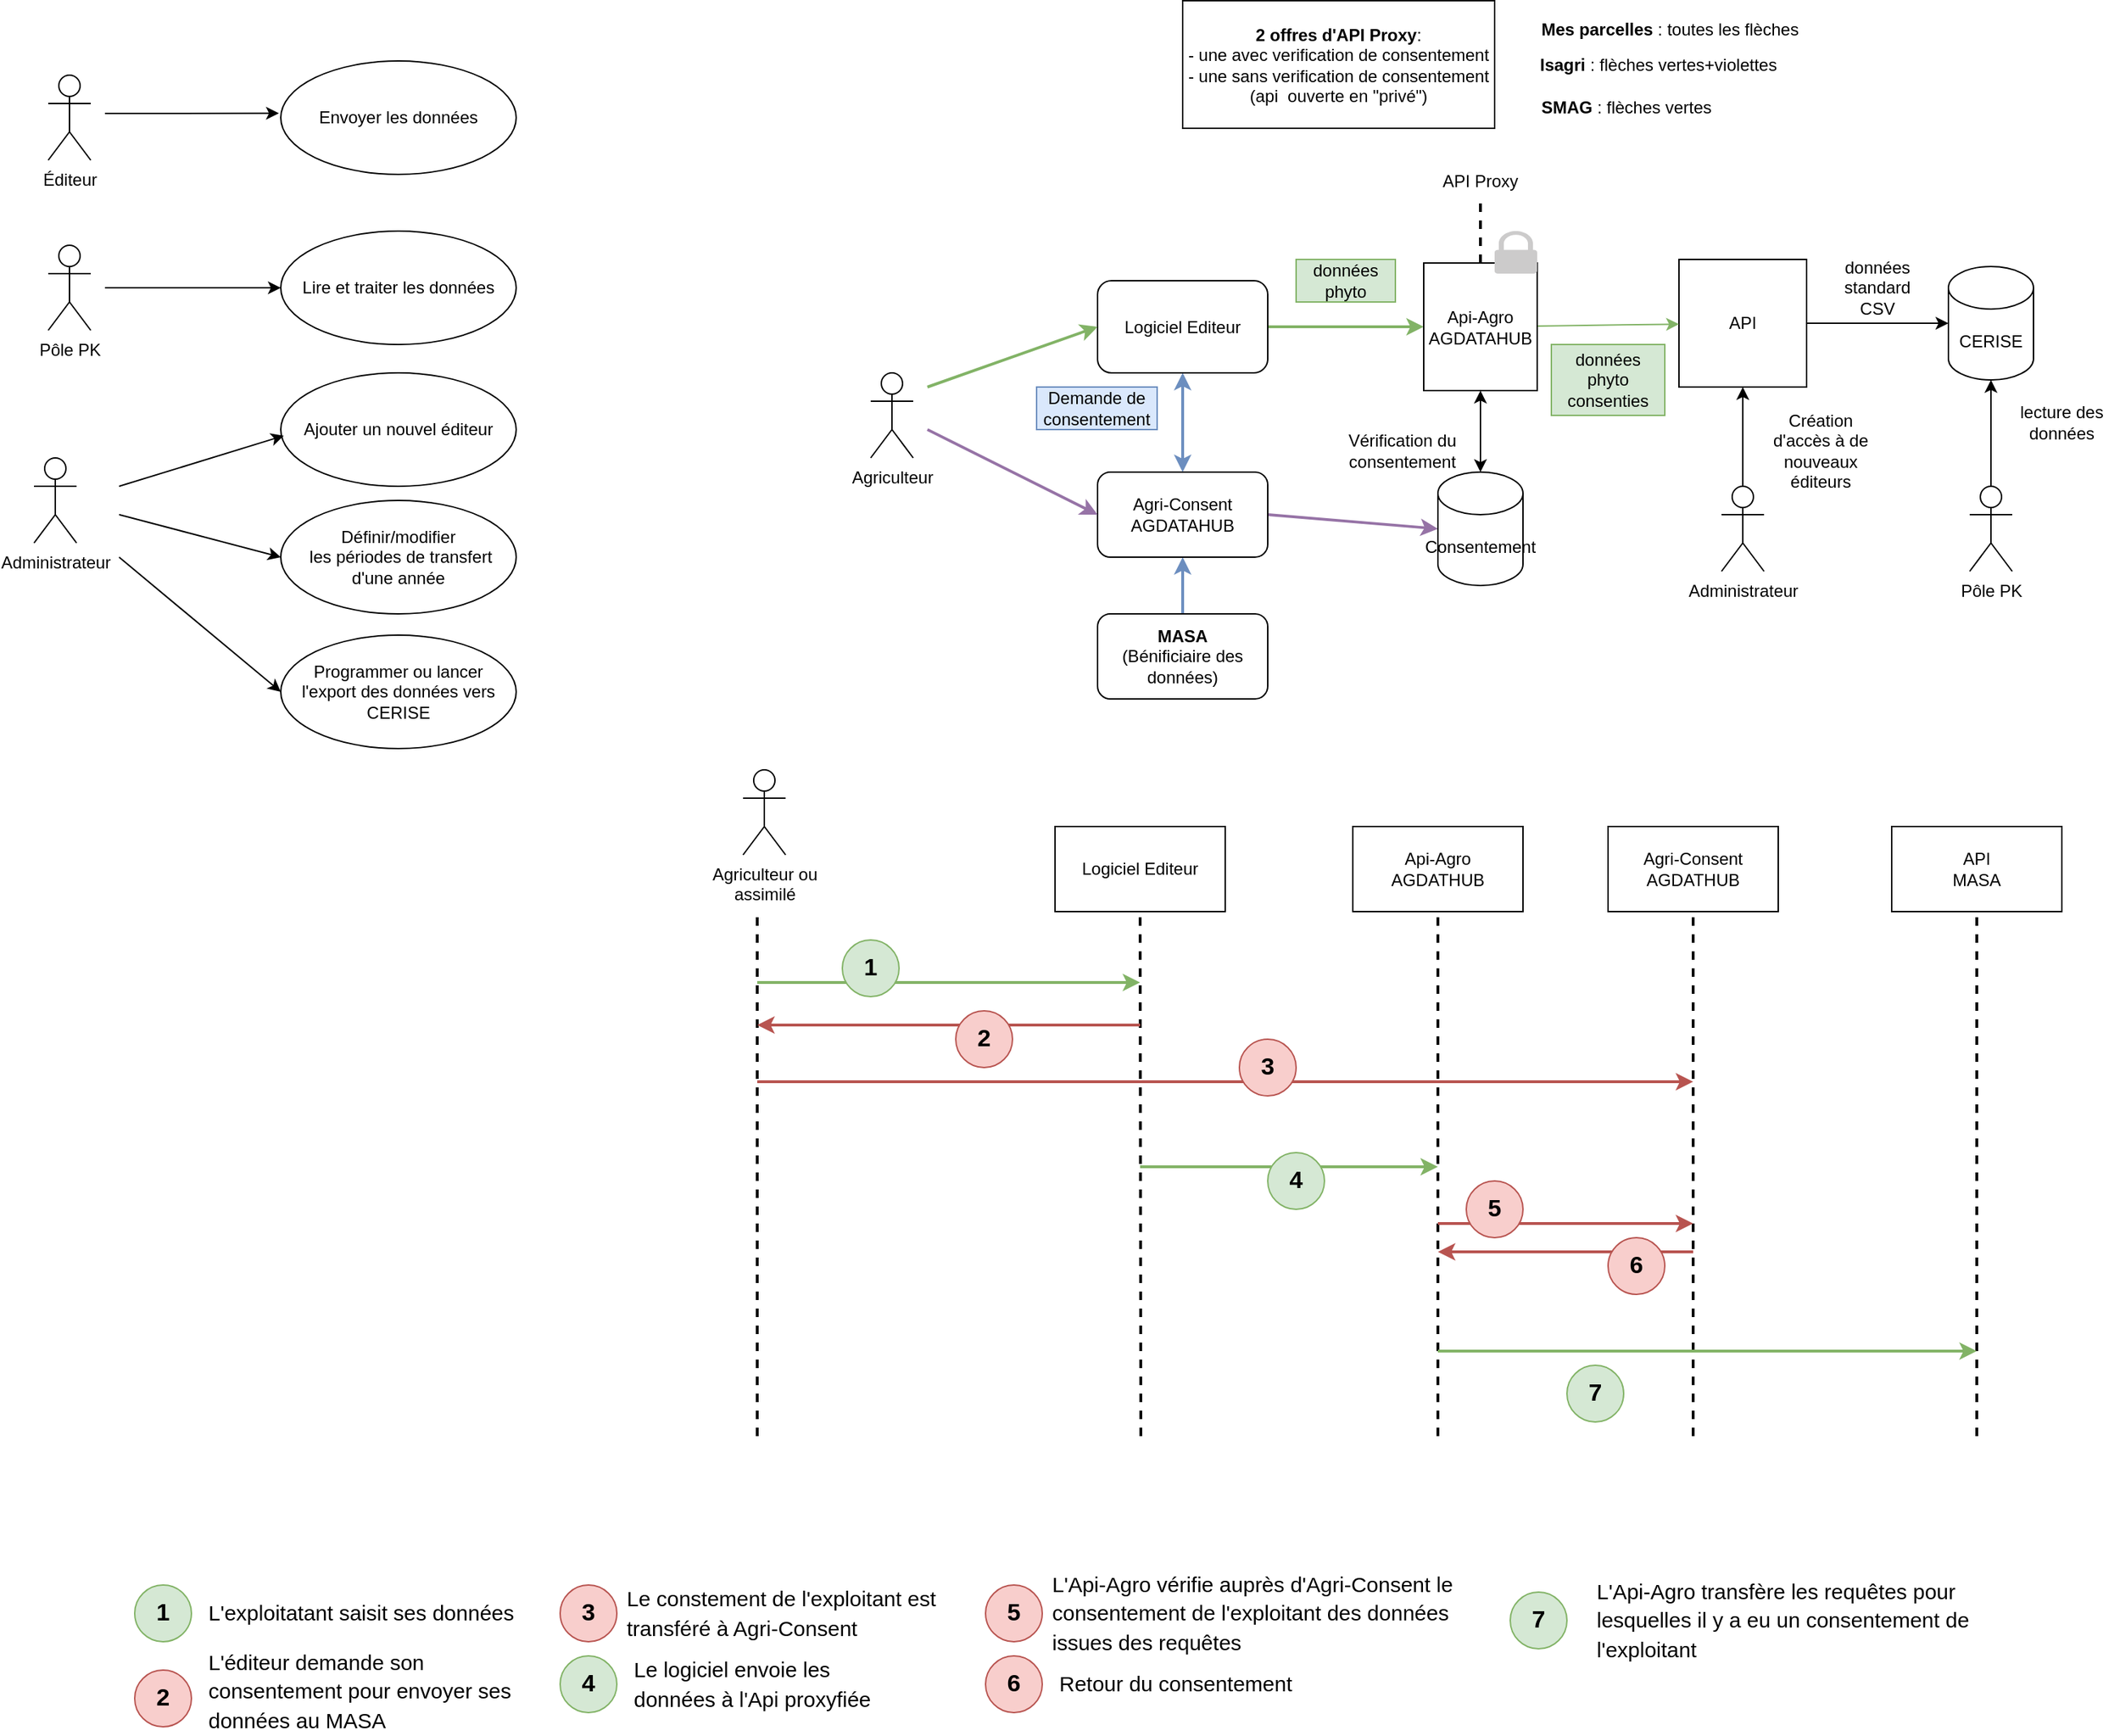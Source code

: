 <mxfile version="20.7.3" type="github"><diagram id="8AWTnWIUCFOzMyRznTNa" name="Page-1"><mxGraphModel dx="1687" dy="936" grid="1" gridSize="10" guides="1" tooltips="1" connect="1" arrows="1" fold="1" page="1" pageScale="1" pageWidth="827" pageHeight="1169" math="0" shadow="0"><root><mxCell id="0"/><mxCell id="1" parent="0"/><mxCell id="UT3ZYnlgsG7LeVWoG45i-1" value="Éditeur" style="shape=umlActor;verticalLabelPosition=bottom;verticalAlign=top;html=1;outlineConnect=0;" parent="1" vertex="1"><mxGeometry x="130" y="110" width="30" height="60" as="geometry"/></mxCell><mxCell id="UT3ZYnlgsG7LeVWoG45i-6" value="Pôle PK" style="shape=umlActor;verticalLabelPosition=bottom;verticalAlign=top;html=1;outlineConnect=0;" parent="1" vertex="1"><mxGeometry x="130" y="230" width="30" height="60" as="geometry"/></mxCell><mxCell id="UT3ZYnlgsG7LeVWoG45i-7" value="Administrateur" style="shape=umlActor;verticalLabelPosition=bottom;verticalAlign=top;html=1;outlineConnect=0;" parent="1" vertex="1"><mxGeometry x="120" y="380" width="30" height="60" as="geometry"/></mxCell><mxCell id="UT3ZYnlgsG7LeVWoG45i-8" value="Envoyer les données" style="ellipse;whiteSpace=wrap;html=1;" parent="1" vertex="1"><mxGeometry x="294" y="100" width="166" height="80" as="geometry"/></mxCell><mxCell id="UT3ZYnlgsG7LeVWoG45i-9" value="Lire et traiter les données" style="ellipse;whiteSpace=wrap;html=1;" parent="1" vertex="1"><mxGeometry x="294" y="220" width="166" height="80" as="geometry"/></mxCell><mxCell id="UT3ZYnlgsG7LeVWoG45i-10" value="Ajouter un nouvel éditeur" style="ellipse;whiteSpace=wrap;html=1;" parent="1" vertex="1"><mxGeometry x="294" y="320" width="166" height="80" as="geometry"/></mxCell><mxCell id="UT3ZYnlgsG7LeVWoG45i-11" value="Définir/modifier&lt;br&gt;&amp;nbsp;les périodes de transfert d'une année" style="ellipse;whiteSpace=wrap;html=1;" parent="1" vertex="1"><mxGeometry x="294" y="410" width="166" height="80" as="geometry"/></mxCell><mxCell id="UT3ZYnlgsG7LeVWoG45i-16" value="" style="endArrow=classic;html=1;rounded=0;entryX=-0.008;entryY=0.461;entryDx=0;entryDy=0;entryPerimeter=0;" parent="1" target="UT3ZYnlgsG7LeVWoG45i-8" edge="1"><mxGeometry width="50" height="50" relative="1" as="geometry"><mxPoint x="170" y="137" as="sourcePoint"/><mxPoint x="280" y="250" as="targetPoint"/></mxGeometry></mxCell><mxCell id="UT3ZYnlgsG7LeVWoG45i-17" value="" style="endArrow=classic;html=1;rounded=0;entryX=0;entryY=0.5;entryDx=0;entryDy=0;" parent="1" target="UT3ZYnlgsG7LeVWoG45i-9" edge="1"><mxGeometry width="50" height="50" relative="1" as="geometry"><mxPoint x="170" y="260" as="sourcePoint"/><mxPoint x="280" y="250" as="targetPoint"/></mxGeometry></mxCell><mxCell id="UT3ZYnlgsG7LeVWoG45i-18" value="" style="endArrow=classic;html=1;rounded=0;entryX=0.013;entryY=0.554;entryDx=0;entryDy=0;entryPerimeter=0;" parent="1" target="UT3ZYnlgsG7LeVWoG45i-10" edge="1"><mxGeometry width="50" height="50" relative="1" as="geometry"><mxPoint x="180" y="400" as="sourcePoint"/><mxPoint x="280" y="250" as="targetPoint"/></mxGeometry></mxCell><mxCell id="UT3ZYnlgsG7LeVWoG45i-19" value="" style="endArrow=classic;html=1;rounded=0;entryX=0;entryY=0.5;entryDx=0;entryDy=0;" parent="1" target="UT3ZYnlgsG7LeVWoG45i-11" edge="1"><mxGeometry width="50" height="50" relative="1" as="geometry"><mxPoint x="180" y="420" as="sourcePoint"/><mxPoint x="280" y="250" as="targetPoint"/></mxGeometry></mxCell><mxCell id="UT3ZYnlgsG7LeVWoG45i-23" value="Programmer ou lancer &lt;br&gt;l'export des données vers CERISE" style="ellipse;whiteSpace=wrap;html=1;" parent="1" vertex="1"><mxGeometry x="294" y="505" width="166" height="80" as="geometry"/></mxCell><mxCell id="UT3ZYnlgsG7LeVWoG45i-24" value="" style="endArrow=classic;html=1;rounded=0;entryX=0;entryY=0.5;entryDx=0;entryDy=0;" parent="1" target="UT3ZYnlgsG7LeVWoG45i-23" edge="1"><mxGeometry width="50" height="50" relative="1" as="geometry"><mxPoint x="180" y="450" as="sourcePoint"/><mxPoint x="470" y="390" as="targetPoint"/></mxGeometry></mxCell><mxCell id="UT3ZYnlgsG7LeVWoG45i-26" value="Pôle PK" style="shape=umlActor;verticalLabelPosition=bottom;verticalAlign=top;html=1;outlineConnect=0;" parent="1" vertex="1"><mxGeometry x="1485" y="400" width="30" height="60" as="geometry"/></mxCell><mxCell id="UT3ZYnlgsG7LeVWoG45i-27" value="Administrateur" style="shape=umlActor;verticalLabelPosition=bottom;verticalAlign=top;html=1;outlineConnect=0;" parent="1" vertex="1"><mxGeometry x="1310" y="400" width="30" height="60" as="geometry"/></mxCell><mxCell id="UT3ZYnlgsG7LeVWoG45i-28" value="CERISE" style="shape=cylinder3;whiteSpace=wrap;html=1;boundedLbl=1;backgroundOutline=1;size=15;" parent="1" vertex="1"><mxGeometry x="1470" y="245" width="60" height="80" as="geometry"/></mxCell><mxCell id="UT3ZYnlgsG7LeVWoG45i-29" value="API" style="rounded=0;whiteSpace=wrap;html=1;" parent="1" vertex="1"><mxGeometry x="1280" y="240" width="90" height="90" as="geometry"/></mxCell><mxCell id="UT3ZYnlgsG7LeVWoG45i-30" value="" style="endArrow=classic;html=1;rounded=0;fillColor=#d5e8d4;strokeColor=#82b366;strokeWidth=1;" parent="1" source="fziT1A_no5ULl9o_RMi3-2" target="UT3ZYnlgsG7LeVWoG45i-29" edge="1"><mxGeometry width="50" height="50" relative="1" as="geometry"><mxPoint x="1190" y="285" as="sourcePoint"/><mxPoint x="1210" y="250" as="targetPoint"/></mxGeometry></mxCell><mxCell id="UT3ZYnlgsG7LeVWoG45i-31" value="données phyto consenties" style="text;html=1;strokeColor=#82b366;fillColor=#d5e8d4;align=center;verticalAlign=middle;whiteSpace=wrap;rounded=0;" parent="1" vertex="1"><mxGeometry x="1190" y="300" width="80" height="50" as="geometry"/></mxCell><mxCell id="UT3ZYnlgsG7LeVWoG45i-34" value="" style="endArrow=classic;html=1;rounded=0;exitX=1;exitY=0.5;exitDx=0;exitDy=0;" parent="1" source="UT3ZYnlgsG7LeVWoG45i-29" target="UT3ZYnlgsG7LeVWoG45i-28" edge="1"><mxGeometry width="50" height="50" relative="1" as="geometry"><mxPoint x="960" y="370" as="sourcePoint"/><mxPoint x="1010" y="320" as="targetPoint"/></mxGeometry></mxCell><mxCell id="UT3ZYnlgsG7LeVWoG45i-35" value="données standard CSV" style="text;html=1;strokeColor=none;fillColor=none;align=center;verticalAlign=middle;whiteSpace=wrap;rounded=0;" parent="1" vertex="1"><mxGeometry x="1390" y="245" width="60" height="30" as="geometry"/></mxCell><mxCell id="UT3ZYnlgsG7LeVWoG45i-38" value="" style="endArrow=classic;html=1;rounded=0;entryX=0.5;entryY=1;entryDx=0;entryDy=0;exitX=0.5;exitY=0;exitDx=0;exitDy=0;exitPerimeter=0;" parent="1" source="UT3ZYnlgsG7LeVWoG45i-27" target="UT3ZYnlgsG7LeVWoG45i-29" edge="1"><mxGeometry width="50" height="50" relative="1" as="geometry"><mxPoint x="1335" y="400" as="sourcePoint"/><mxPoint x="1010" y="310" as="targetPoint"/></mxGeometry></mxCell><mxCell id="UT3ZYnlgsG7LeVWoG45i-42" value="" style="shape=image;html=1;verticalAlign=top;verticalLabelPosition=bottom;labelBackgroundColor=#ffffff;imageAspect=0;aspect=fixed;image=https://cdn4.iconfinder.com/data/icons/core-ui-outlined/32/outlined_settings-128.png" parent="1" vertex="1"><mxGeometry x="1340" y="300" width="30" height="30" as="geometry"/></mxCell><mxCell id="UT3ZYnlgsG7LeVWoG45i-43" value="" style="endArrow=classic;html=1;rounded=0;entryX=0.5;entryY=1;entryDx=0;entryDy=0;entryPerimeter=0;exitX=0.5;exitY=0;exitDx=0;exitDy=0;exitPerimeter=0;" parent="1" source="UT3ZYnlgsG7LeVWoG45i-26" target="UT3ZYnlgsG7LeVWoG45i-28" edge="1"><mxGeometry width="50" height="50" relative="1" as="geometry"><mxPoint x="1610" y="270" as="sourcePoint"/><mxPoint x="1010" y="310" as="targetPoint"/></mxGeometry></mxCell><mxCell id="UT3ZYnlgsG7LeVWoG45i-44" value="lecture des données" style="text;html=1;strokeColor=none;fillColor=none;align=center;verticalAlign=middle;whiteSpace=wrap;rounded=0;" parent="1" vertex="1"><mxGeometry x="1510" y="340" width="80" height="30" as="geometry"/></mxCell><mxCell id="02uK9gznkcmL4iNpRvFo-1" value="Agriculteur ou &lt;br&gt;assimilé" style="shape=umlActor;verticalLabelPosition=bottom;verticalAlign=top;html=1;outlineConnect=0;" parent="1" vertex="1"><mxGeometry x="620" y="600" width="30" height="60" as="geometry"/></mxCell><mxCell id="fziT1A_no5ULl9o_RMi3-8" style="rounded=0;orthogonalLoop=1;jettySize=auto;html=1;exitX=1;exitY=0.5;exitDx=0;exitDy=0;entryX=0;entryY=0.5;entryDx=0;entryDy=0;entryPerimeter=0;startArrow=none;startFill=0;fillColor=#e1d5e7;strokeColor=#9673a6;strokeWidth=2;" parent="1" source="02uK9gznkcmL4iNpRvFo-2" target="fziT1A_no5ULl9o_RMi3-4" edge="1"><mxGeometry relative="1" as="geometry"/></mxCell><mxCell id="aeYtuNE8nnBWFGJ9Q0Ma-3" value="" style="edgeStyle=orthogonalEdgeStyle;rounded=0;orthogonalLoop=1;jettySize=auto;html=1;fillColor=#dae8fc;strokeColor=#6c8ebf;startArrow=classic;startFill=1;endArrow=none;endFill=0;strokeWidth=2;" parent="1" source="02uK9gznkcmL4iNpRvFo-2" target="aeYtuNE8nnBWFGJ9Q0Ma-2" edge="1"><mxGeometry relative="1" as="geometry"/></mxCell><mxCell id="02uK9gznkcmL4iNpRvFo-2" value="Agri-Consent&lt;br&gt;AGDATAHUB" style="rounded=1;whiteSpace=wrap;html=1;" parent="1" vertex="1"><mxGeometry x="870" y="390" width="120" height="60" as="geometry"/></mxCell><mxCell id="02uK9gznkcmL4iNpRvFo-6" value="" style="endArrow=classic;startArrow=classic;html=1;rounded=0;exitX=0.5;exitY=0;exitDx=0;exitDy=0;entryX=0.5;entryY=1;entryDx=0;entryDy=0;fillColor=#dae8fc;strokeColor=#6c8ebf;strokeWidth=2;" parent="1" source="02uK9gznkcmL4iNpRvFo-2" target="02uK9gznkcmL4iNpRvFo-12" edge="1"><mxGeometry width="50" height="50" relative="1" as="geometry"><mxPoint x="930" y="330" as="sourcePoint"/><mxPoint x="830" y="210" as="targetPoint"/></mxGeometry></mxCell><mxCell id="02uK9gznkcmL4iNpRvFo-7" value="Demande de consentement" style="text;html=1;strokeColor=#6c8ebf;fillColor=#dae8fc;align=center;verticalAlign=middle;whiteSpace=wrap;rounded=0;" parent="1" vertex="1"><mxGeometry x="827" y="330" width="85" height="30" as="geometry"/></mxCell><mxCell id="fziT1A_no5ULl9o_RMi3-7" style="edgeStyle=orthogonalEdgeStyle;rounded=0;orthogonalLoop=1;jettySize=auto;html=1;exitX=1;exitY=0.5;exitDx=0;exitDy=0;startArrow=none;startFill=0;fillColor=#d5e8d4;strokeColor=#82b366;strokeWidth=2;" parent="1" source="02uK9gznkcmL4iNpRvFo-12" target="fziT1A_no5ULl9o_RMi3-2" edge="1"><mxGeometry relative="1" as="geometry"/></mxCell><mxCell id="02uK9gznkcmL4iNpRvFo-12" value="Logiciel Editeur" style="rounded=1;whiteSpace=wrap;html=1;" parent="1" vertex="1"><mxGeometry x="870" y="255" width="120" height="65" as="geometry"/></mxCell><mxCell id="02uK9gznkcmL4iNpRvFo-14" value="" style="endArrow=classic;html=1;rounded=0;entryX=0;entryY=0.5;entryDx=0;entryDy=0;fillColor=#d5e8d4;strokeColor=#82b366;strokeWidth=2;" parent="1" target="02uK9gznkcmL4iNpRvFo-12" edge="1"><mxGeometry width="50" height="50" relative="1" as="geometry"><mxPoint x="750" y="330" as="sourcePoint"/><mxPoint x="790" y="260" as="targetPoint"/></mxGeometry></mxCell><mxCell id="02uK9gznkcmL4iNpRvFo-15" value="" style="endArrow=classic;html=1;rounded=0;entryX=0;entryY=0.5;entryDx=0;entryDy=0;fillColor=#e1d5e7;strokeColor=#9673a6;strokeWidth=2;" parent="1" target="02uK9gznkcmL4iNpRvFo-2" edge="1"><mxGeometry width="50" height="50" relative="1" as="geometry"><mxPoint x="750" y="360" as="sourcePoint"/><mxPoint x="790" y="260" as="targetPoint"/></mxGeometry></mxCell><mxCell id="02uK9gznkcmL4iNpRvFo-17" value="données phyto" style="text;html=1;strokeColor=#82b366;fillColor=#d5e8d4;align=center;verticalAlign=middle;whiteSpace=wrap;rounded=0;" parent="1" vertex="1"><mxGeometry x="1010" y="240" width="70" height="30" as="geometry"/></mxCell><mxCell id="02uK9gznkcmL4iNpRvFo-20" value="Création d'accès à de nouveaux éditeurs" style="text;html=1;strokeColor=none;fillColor=none;align=center;verticalAlign=middle;whiteSpace=wrap;rounded=0;" parent="1" vertex="1"><mxGeometry x="1340" y="360" width="80" height="30" as="geometry"/></mxCell><mxCell id="fziT1A_no5ULl9o_RMi3-5" style="edgeStyle=orthogonalEdgeStyle;rounded=0;orthogonalLoop=1;jettySize=auto;html=1;exitX=0.5;exitY=1;exitDx=0;exitDy=0;entryX=0.5;entryY=0;entryDx=0;entryDy=0;entryPerimeter=0;startArrow=classic;startFill=1;" parent="1" source="fziT1A_no5ULl9o_RMi3-2" target="fziT1A_no5ULl9o_RMi3-4" edge="1"><mxGeometry relative="1" as="geometry"/></mxCell><mxCell id="fziT1A_no5ULl9o_RMi3-2" value="Api-Agro&lt;br&gt;AGDATAHUB" style="rounded=0;whiteSpace=wrap;html=1;" parent="1" vertex="1"><mxGeometry x="1100" y="242.5" width="80" height="90" as="geometry"/></mxCell><mxCell id="fziT1A_no5ULl9o_RMi3-3" value="" style="sketch=0;pointerEvents=1;shadow=0;dashed=0;html=1;strokeColor=none;labelPosition=center;verticalLabelPosition=bottom;verticalAlign=top;outlineConnect=0;align=center;shape=mxgraph.office.security.lock_protected;fillColor=#CCCBCB;" parent="1" vertex="1"><mxGeometry x="1150" y="220" width="30" height="30" as="geometry"/></mxCell><mxCell id="fziT1A_no5ULl9o_RMi3-4" value="Consentement" style="shape=cylinder3;whiteSpace=wrap;html=1;boundedLbl=1;backgroundOutline=1;size=15;" parent="1" vertex="1"><mxGeometry x="1110" y="390" width="60" height="80" as="geometry"/></mxCell><mxCell id="fziT1A_no5ULl9o_RMi3-6" value="Vérification du consentement" style="text;html=1;strokeColor=none;fillColor=none;align=center;verticalAlign=middle;whiteSpace=wrap;rounded=0;" parent="1" vertex="1"><mxGeometry x="1040" y="360" width="90" height="30" as="geometry"/></mxCell><mxCell id="fziT1A_no5ULl9o_RMi3-9" value="API Proxy" style="text;html=1;strokeColor=none;fillColor=none;align=center;verticalAlign=middle;whiteSpace=wrap;rounded=0;" parent="1" vertex="1"><mxGeometry x="1110" y="170" width="60" height="30" as="geometry"/></mxCell><mxCell id="fziT1A_no5ULl9o_RMi3-10" value="" style="endArrow=none;dashed=1;html=1;rounded=0;strokeWidth=2;entryX=0.5;entryY=1;entryDx=0;entryDy=0;exitX=0.5;exitY=0;exitDx=0;exitDy=0;" parent="1" source="fziT1A_no5ULl9o_RMi3-2" target="fziT1A_no5ULl9o_RMi3-9" edge="1"><mxGeometry width="50" height="50" relative="1" as="geometry"><mxPoint x="1000" y="310" as="sourcePoint"/><mxPoint x="1050" y="260" as="targetPoint"/></mxGeometry></mxCell><mxCell id="vLqkouYxA9hgfuU7-jr2-1" value="Logiciel Editeur" style="rounded=0;whiteSpace=wrap;html=1;" parent="1" vertex="1"><mxGeometry x="840" y="640" width="120" height="60" as="geometry"/></mxCell><mxCell id="vLqkouYxA9hgfuU7-jr2-2" value="Agriculteur" style="shape=umlActor;verticalLabelPosition=bottom;verticalAlign=top;html=1;outlineConnect=0;" parent="1" vertex="1"><mxGeometry x="710" y="320" width="30" height="60" as="geometry"/></mxCell><mxCell id="vLqkouYxA9hgfuU7-jr2-4" value="Api-Agro&lt;br&gt;AGDATHUB" style="rounded=0;whiteSpace=wrap;html=1;" parent="1" vertex="1"><mxGeometry x="1050" y="640" width="120" height="60" as="geometry"/></mxCell><mxCell id="vLqkouYxA9hgfuU7-jr2-5" value="API&lt;br&gt;MASA" style="rounded=0;whiteSpace=wrap;html=1;" parent="1" vertex="1"><mxGeometry x="1430" y="640" width="120" height="60" as="geometry"/></mxCell><mxCell id="vLqkouYxA9hgfuU7-jr2-6" value="" style="endArrow=none;dashed=1;html=1;rounded=0;entryX=0.5;entryY=1;entryDx=0;entryDy=0;strokeWidth=2;" parent="1" target="vLqkouYxA9hgfuU7-jr2-1" edge="1"><mxGeometry width="50" height="50" relative="1" as="geometry"><mxPoint x="900.5" y="1070" as="sourcePoint"/><mxPoint x="1110.5" y="860" as="targetPoint"/></mxGeometry></mxCell><mxCell id="vLqkouYxA9hgfuU7-jr2-7" value="" style="endArrow=none;dashed=1;html=1;rounded=0;entryX=0.5;entryY=1;entryDx=0;entryDy=0;strokeWidth=2;" parent="1" target="vLqkouYxA9hgfuU7-jr2-4" edge="1"><mxGeometry width="50" height="50" relative="1" as="geometry"><mxPoint x="1110" y="1070" as="sourcePoint"/><mxPoint x="1080" y="860" as="targetPoint"/></mxGeometry></mxCell><mxCell id="vLqkouYxA9hgfuU7-jr2-8" value="" style="endArrow=none;dashed=1;html=1;rounded=0;entryX=0.5;entryY=1;entryDx=0;entryDy=0;strokeWidth=2;" parent="1" target="vLqkouYxA9hgfuU7-jr2-5" edge="1"><mxGeometry width="50" height="50" relative="1" as="geometry"><mxPoint x="1490" y="1070" as="sourcePoint"/><mxPoint x="1260" y="710" as="targetPoint"/></mxGeometry></mxCell><mxCell id="vLqkouYxA9hgfuU7-jr2-10" value="" style="endArrow=classic;html=1;rounded=0;strokeWidth=2;fillColor=#d5e8d4;strokeColor=#82b366;" parent="1" edge="1"><mxGeometry width="50" height="50" relative="1" as="geometry"><mxPoint x="630" y="750" as="sourcePoint"/><mxPoint x="900" y="750" as="targetPoint"/></mxGeometry></mxCell><mxCell id="vLqkouYxA9hgfuU7-jr2-11" value="" style="endArrow=none;dashed=1;html=1;rounded=0;strokeWidth=2;" parent="1" edge="1"><mxGeometry width="50" height="50" relative="1" as="geometry"><mxPoint x="630" y="1070" as="sourcePoint"/><mxPoint x="630" y="700" as="targetPoint"/></mxGeometry></mxCell><mxCell id="vLqkouYxA9hgfuU7-jr2-12" value="" style="endArrow=classic;html=1;rounded=0;strokeWidth=2;fillColor=#d5e8d4;strokeColor=#82b366;" parent="1" edge="1"><mxGeometry width="50" height="50" relative="1" as="geometry"><mxPoint x="900" y="880" as="sourcePoint"/><mxPoint x="1110" y="880" as="targetPoint"/></mxGeometry></mxCell><mxCell id="vLqkouYxA9hgfuU7-jr2-14" value="Agri-Consent&lt;br&gt;AGDATHUB" style="rounded=0;whiteSpace=wrap;html=1;" parent="1" vertex="1"><mxGeometry x="1230" y="640" width="120" height="60" as="geometry"/></mxCell><mxCell id="vLqkouYxA9hgfuU7-jr2-15" value="" style="endArrow=none;dashed=1;html=1;rounded=0;entryX=0.5;entryY=1;entryDx=0;entryDy=0;strokeWidth=2;" parent="1" target="vLqkouYxA9hgfuU7-jr2-14" edge="1"><mxGeometry width="50" height="50" relative="1" as="geometry"><mxPoint x="1290" y="1070" as="sourcePoint"/><mxPoint x="1260" y="860" as="targetPoint"/></mxGeometry></mxCell><mxCell id="vLqkouYxA9hgfuU7-jr2-16" value="" style="endArrow=classic;html=1;rounded=0;strokeWidth=2;fillColor=#f8cecc;strokeColor=#b85450;" parent="1" edge="1"><mxGeometry width="50" height="50" relative="1" as="geometry"><mxPoint x="1110" y="920" as="sourcePoint"/><mxPoint x="1290" y="920" as="targetPoint"/></mxGeometry></mxCell><mxCell id="vLqkouYxA9hgfuU7-jr2-17" value="" style="endArrow=classic;html=1;rounded=0;strokeWidth=2;fillColor=#f8cecc;strokeColor=#b85450;" parent="1" edge="1"><mxGeometry width="50" height="50" relative="1" as="geometry"><mxPoint x="1290" y="940" as="sourcePoint"/><mxPoint x="1110" y="940" as="targetPoint"/></mxGeometry></mxCell><mxCell id="vLqkouYxA9hgfuU7-jr2-18" value="" style="endArrow=classic;html=1;rounded=0;strokeWidth=2;fillColor=#d5e8d4;strokeColor=#82b366;" parent="1" edge="1"><mxGeometry width="50" height="50" relative="1" as="geometry"><mxPoint x="1110" y="1010" as="sourcePoint"/><mxPoint x="1490" y="1010" as="targetPoint"/></mxGeometry></mxCell><mxCell id="vLqkouYxA9hgfuU7-jr2-19" value="" style="endArrow=classic;html=1;rounded=0;strokeWidth=2;fillColor=#f8cecc;strokeColor=#b85450;" parent="1" edge="1"><mxGeometry width="50" height="50" relative="1" as="geometry"><mxPoint x="630" y="820" as="sourcePoint"/><mxPoint x="1290" y="820" as="targetPoint"/></mxGeometry></mxCell><mxCell id="vLqkouYxA9hgfuU7-jr2-20" value="" style="endArrow=classic;html=1;rounded=0;strokeWidth=2;fillColor=#f8cecc;strokeColor=#b85450;" parent="1" edge="1"><mxGeometry width="50" height="50" relative="1" as="geometry"><mxPoint x="900" y="780" as="sourcePoint"/><mxPoint x="630" y="780" as="targetPoint"/></mxGeometry></mxCell><mxCell id="vLqkouYxA9hgfuU7-jr2-21" value="&lt;font style=&quot;font-size: 17px;&quot;&gt;&lt;b&gt;1&lt;/b&gt;&lt;/font&gt;" style="ellipse;whiteSpace=wrap;html=1;aspect=fixed;fillColor=#d5e8d4;strokeColor=#82b366;" parent="1" vertex="1"><mxGeometry x="690" y="720" width="40" height="40" as="geometry"/></mxCell><mxCell id="vLqkouYxA9hgfuU7-jr2-22" value="&lt;font style=&quot;font-size: 17px;&quot;&gt;&lt;b&gt;4&lt;/b&gt;&lt;/font&gt;" style="ellipse;whiteSpace=wrap;html=1;aspect=fixed;fillColor=#d5e8d4;strokeColor=#82b366;" parent="1" vertex="1"><mxGeometry x="990" y="870" width="40" height="40" as="geometry"/></mxCell><mxCell id="vLqkouYxA9hgfuU7-jr2-23" value="&lt;font style=&quot;font-size: 17px;&quot;&gt;&lt;b&gt;7&lt;/b&gt;&lt;/font&gt;" style="ellipse;whiteSpace=wrap;html=1;aspect=fixed;fillColor=#d5e8d4;strokeColor=#82b366;" parent="1" vertex="1"><mxGeometry x="1201" y="1020" width="40" height="40" as="geometry"/></mxCell><mxCell id="vLqkouYxA9hgfuU7-jr2-24" value="&lt;font style=&quot;font-size: 17px;&quot;&gt;&lt;b&gt;2&lt;/b&gt;&lt;/font&gt;" style="ellipse;whiteSpace=wrap;html=1;aspect=fixed;fillColor=#f8cecc;strokeColor=#b85450;" parent="1" vertex="1"><mxGeometry x="770" y="770" width="40" height="40" as="geometry"/></mxCell><mxCell id="vLqkouYxA9hgfuU7-jr2-25" value="&lt;font style=&quot;font-size: 17px;&quot;&gt;&lt;b&gt;3&lt;/b&gt;&lt;/font&gt;" style="ellipse;whiteSpace=wrap;html=1;aspect=fixed;fillColor=#f8cecc;strokeColor=#b85450;" parent="1" vertex="1"><mxGeometry x="970" y="790" width="40" height="40" as="geometry"/></mxCell><mxCell id="vLqkouYxA9hgfuU7-jr2-26" value="&lt;font style=&quot;font-size: 17px;&quot;&gt;&lt;b&gt;5&lt;/b&gt;&lt;/font&gt;" style="ellipse;whiteSpace=wrap;html=1;aspect=fixed;fillColor=#f8cecc;strokeColor=#b85450;" parent="1" vertex="1"><mxGeometry x="1130" y="890" width="40" height="40" as="geometry"/></mxCell><mxCell id="vLqkouYxA9hgfuU7-jr2-27" value="&lt;font style=&quot;font-size: 17px;&quot;&gt;&lt;b&gt;6&lt;/b&gt;&lt;/font&gt;" style="ellipse;whiteSpace=wrap;html=1;aspect=fixed;fillColor=#f8cecc;strokeColor=#b85450;" parent="1" vertex="1"><mxGeometry x="1230" y="930" width="40" height="40" as="geometry"/></mxCell><mxCell id="vLqkouYxA9hgfuU7-jr2-28" value="&lt;font style=&quot;font-size: 17px;&quot;&gt;&lt;b&gt;1&lt;/b&gt;&lt;/font&gt;" style="ellipse;whiteSpace=wrap;html=1;aspect=fixed;fillColor=#d5e8d4;strokeColor=#82b366;" parent="1" vertex="1"><mxGeometry x="191" y="1175" width="40" height="40" as="geometry"/></mxCell><mxCell id="vLqkouYxA9hgfuU7-jr2-29" value="&lt;font style=&quot;font-size: 17px;&quot;&gt;&lt;b&gt;2&lt;/b&gt;&lt;/font&gt;" style="ellipse;whiteSpace=wrap;html=1;aspect=fixed;fillColor=#f8cecc;strokeColor=#b85450;" parent="1" vertex="1"><mxGeometry x="191" y="1235" width="40" height="40" as="geometry"/></mxCell><mxCell id="vLqkouYxA9hgfuU7-jr2-30" value="&lt;font style=&quot;font-size: 17px;&quot;&gt;&lt;b&gt;3&lt;/b&gt;&lt;/font&gt;" style="ellipse;whiteSpace=wrap;html=1;aspect=fixed;fillColor=#f8cecc;strokeColor=#b85450;" parent="1" vertex="1"><mxGeometry x="491" y="1175" width="40" height="40" as="geometry"/></mxCell><mxCell id="vLqkouYxA9hgfuU7-jr2-31" value="&lt;font style=&quot;font-size: 17px;&quot;&gt;&lt;b&gt;4&lt;/b&gt;&lt;/font&gt;" style="ellipse;whiteSpace=wrap;html=1;aspect=fixed;fillColor=#d5e8d4;strokeColor=#82b366;" parent="1" vertex="1"><mxGeometry x="491" y="1225" width="40" height="40" as="geometry"/></mxCell><mxCell id="vLqkouYxA9hgfuU7-jr2-32" value="&lt;font style=&quot;font-size: 17px;&quot;&gt;&lt;b&gt;5&lt;/b&gt;&lt;/font&gt;" style="ellipse;whiteSpace=wrap;html=1;aspect=fixed;fillColor=#f8cecc;strokeColor=#b85450;" parent="1" vertex="1"><mxGeometry x="791" y="1175" width="40" height="40" as="geometry"/></mxCell><mxCell id="vLqkouYxA9hgfuU7-jr2-33" value="&lt;font style=&quot;font-size: 17px;&quot;&gt;&lt;b&gt;6&lt;/b&gt;&lt;/font&gt;" style="ellipse;whiteSpace=wrap;html=1;aspect=fixed;fillColor=#f8cecc;strokeColor=#b85450;" parent="1" vertex="1"><mxGeometry x="791" y="1225" width="40" height="40" as="geometry"/></mxCell><mxCell id="vLqkouYxA9hgfuU7-jr2-34" value="&lt;font style=&quot;font-size: 17px;&quot;&gt;&lt;b&gt;7&lt;/b&gt;&lt;/font&gt;" style="ellipse;whiteSpace=wrap;html=1;aspect=fixed;fillColor=#d5e8d4;strokeColor=#82b366;" parent="1" vertex="1"><mxGeometry x="1161" y="1180" width="40" height="40" as="geometry"/></mxCell><mxCell id="vLqkouYxA9hgfuU7-jr2-35" value="&lt;font style=&quot;font-size: 15px;&quot;&gt;L'exploitatant saisit ses données&lt;/font&gt;" style="text;html=1;strokeColor=none;fillColor=none;align=left;verticalAlign=middle;whiteSpace=wrap;rounded=0;fontSize=17;" parent="1" vertex="1"><mxGeometry x="241" y="1180" width="250" height="30" as="geometry"/></mxCell><mxCell id="vLqkouYxA9hgfuU7-jr2-36" value="&lt;font style=&quot;font-size: 15px;&quot;&gt;L'éditeur demande son consentement pour envoyer ses données au MASA&lt;/font&gt;" style="text;html=1;strokeColor=none;fillColor=none;align=left;verticalAlign=middle;whiteSpace=wrap;rounded=0;fontSize=17;" parent="1" vertex="1"><mxGeometry x="241" y="1235" width="250" height="30" as="geometry"/></mxCell><mxCell id="vLqkouYxA9hgfuU7-jr2-38" value="&lt;font style=&quot;font-size: 15px;&quot;&gt;Le constement de l'exploitant est transféré à Agri-Consent&lt;/font&gt;" style="text;html=1;strokeColor=none;fillColor=none;align=left;verticalAlign=middle;whiteSpace=wrap;rounded=0;fontSize=17;" parent="1" vertex="1"><mxGeometry x="536" y="1180" width="225" height="30" as="geometry"/></mxCell><mxCell id="vLqkouYxA9hgfuU7-jr2-39" value="&lt;span style=&quot;font-size: 15px;&quot;&gt;Le logiciel envoie les données à l'Api proxyfiée&lt;/span&gt;" style="text;html=1;strokeColor=none;fillColor=none;align=left;verticalAlign=middle;whiteSpace=wrap;rounded=0;fontSize=17;" parent="1" vertex="1"><mxGeometry x="541" y="1230" width="185" height="30" as="geometry"/></mxCell><mxCell id="vLqkouYxA9hgfuU7-jr2-40" value="&lt;span style=&quot;font-size: 15px;&quot;&gt;L'Api-Agro vérifie auprès d'Agri-Consent le consentement de l'exploitant des données issues des requêtes&lt;/span&gt;" style="text;html=1;strokeColor=none;fillColor=none;align=left;verticalAlign=middle;whiteSpace=wrap;rounded=0;fontSize=17;" parent="1" vertex="1"><mxGeometry x="836" y="1180" width="304" height="30" as="geometry"/></mxCell><mxCell id="vLqkouYxA9hgfuU7-jr2-41" value="&lt;span style=&quot;font-size: 15px;&quot;&gt;Retour du consentement&lt;/span&gt;" style="text;html=1;strokeColor=none;fillColor=none;align=left;verticalAlign=middle;whiteSpace=wrap;rounded=0;fontSize=17;" parent="1" vertex="1"><mxGeometry x="841" y="1230" width="265" height="30" as="geometry"/></mxCell><mxCell id="vLqkouYxA9hgfuU7-jr2-42" value="&lt;span style=&quot;font-size: 15px;&quot;&gt;L'Api-Agro transfère les requêtes pour lesquelles il y a eu un consentement de l'exploitant&lt;/span&gt;" style="text;html=1;strokeColor=none;fillColor=none;align=left;verticalAlign=middle;whiteSpace=wrap;rounded=0;fontSize=17;" parent="1" vertex="1"><mxGeometry x="1220" y="1185" width="265" height="30" as="geometry"/></mxCell><mxCell id="aeYtuNE8nnBWFGJ9Q0Ma-2" value="&lt;b&gt;MASA&lt;/b&gt;&lt;br&gt;(Bénificiaire des données)" style="rounded=1;whiteSpace=wrap;html=1;" parent="1" vertex="1"><mxGeometry x="870" y="490" width="120" height="60" as="geometry"/></mxCell><mxCell id="aeYtuNE8nnBWFGJ9Q0Ma-4" value="&lt;b&gt;Mes parcelles&lt;/b&gt; : toutes les flèches" style="text;html=1;strokeColor=none;fillColor=none;align=left;verticalAlign=middle;whiteSpace=wrap;rounded=0;" parent="1" vertex="1"><mxGeometry x="1181" y="62.5" width="189" height="30" as="geometry"/></mxCell><mxCell id="aeYtuNE8nnBWFGJ9Q0Ma-5" value="&lt;b&gt;Isagri&lt;/b&gt; : flèches vertes+violettes&amp;nbsp;" style="text;html=1;strokeColor=none;fillColor=none;align=left;verticalAlign=middle;whiteSpace=wrap;rounded=0;" parent="1" vertex="1"><mxGeometry x="1180" y="87.5" width="189" height="30" as="geometry"/></mxCell><mxCell id="aeYtuNE8nnBWFGJ9Q0Ma-6" value="&lt;b&gt;SMAG&lt;/b&gt; : flèches vertes&amp;nbsp;" style="text;html=1;strokeColor=none;fillColor=none;align=left;verticalAlign=middle;whiteSpace=wrap;rounded=0;" parent="1" vertex="1"><mxGeometry x="1181" y="117.5" width="200" height="30" as="geometry"/></mxCell><mxCell id="aeYtuNE8nnBWFGJ9Q0Ma-8" value="&lt;b&gt;2 offres d'API Proxy&lt;/b&gt;:&lt;br&gt;&lt;div style=&quot;&quot;&gt;&lt;span style=&quot;background-color: initial;&quot;&gt;- une avec verification de consentement&lt;/span&gt;&lt;/div&gt;&lt;div style=&quot;&quot;&gt;&lt;span style=&quot;background-color: initial;&quot;&gt;- une sans verification de consentement (api&amp;nbsp; ouverte en &quot;privé&quot;)&lt;/span&gt;&lt;/div&gt;" style="rounded=0;whiteSpace=wrap;html=1;align=center;" parent="1" vertex="1"><mxGeometry x="930" y="57.5" width="220" height="90" as="geometry"/></mxCell></root></mxGraphModel></diagram></mxfile>